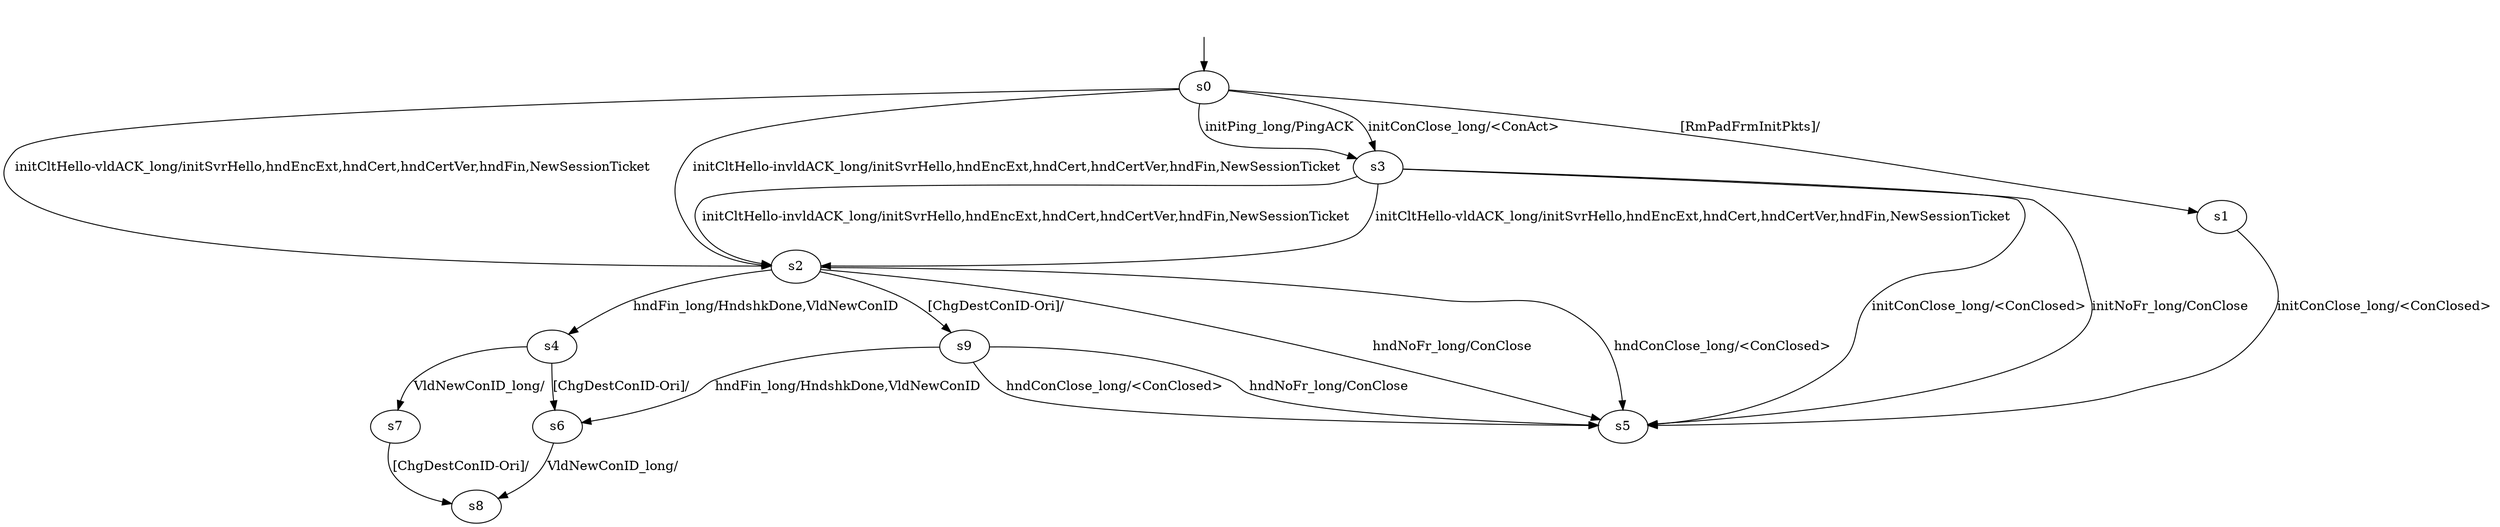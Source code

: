 digraph "../results/aioquicModels/aioquic-B-B-l-0/learnedModel" {
s0 [label=s0];
s1 [label=s1];
s2 [label=s2];
s3 [label=s3];
s4 [label=s4];
s5 [label=s5];
s6 [label=s6];
s7 [label=s7];
s8 [label=s8];
s9 [label=s9];
s0 -> s3  [label="initPing_long/PingACK "];
s0 -> s3  [label="initConClose_long/<ConAct> "];
s0 -> s2  [label="initCltHello-vldACK_long/initSvrHello,hndEncExt,hndCert,hndCertVer,hndFin,NewSessionTicket "];
s0 -> s2  [label="initCltHello-invldACK_long/initSvrHello,hndEncExt,hndCert,hndCertVer,hndFin,NewSessionTicket "];
s0 -> s1  [label="[RmPadFrmInitPkts]/ "];
s1 -> s5  [label="initConClose_long/<ConClosed> "];
s2 -> s4  [label="hndFin_long/HndshkDone,VldNewConID "];
s2 -> s5  [label="hndConClose_long/<ConClosed> "];
s2 -> s5  [label="hndNoFr_long/ConClose "];
s2 -> s9  [label="[ChgDestConID-Ori]/ "];
s3 -> s5  [label="initConClose_long/<ConClosed> "];
s3 -> s2  [label="initCltHello-vldACK_long/initSvrHello,hndEncExt,hndCert,hndCertVer,hndFin,NewSessionTicket "];
s3 -> s2  [label="initCltHello-invldACK_long/initSvrHello,hndEncExt,hndCert,hndCertVer,hndFin,NewSessionTicket "];
s3 -> s5  [label="initNoFr_long/ConClose "];
s4 -> s7  [label="VldNewConID_long/ "];
s4 -> s6  [label="[ChgDestConID-Ori]/ "];
s6 -> s8  [label="VldNewConID_long/ "];
s7 -> s8  [label="[ChgDestConID-Ori]/ "];
s9 -> s6  [label="hndFin_long/HndshkDone,VldNewConID "];
s9 -> s5  [label="hndConClose_long/<ConClosed> "];
s9 -> s5  [label="hndNoFr_long/ConClose "];
__start0 [label="", shape=none];
__start0 -> s0  [label=""];
}
